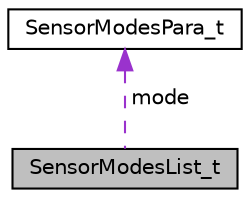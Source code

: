 digraph "SensorModesList_t"
{
  edge [fontname="Helvetica",fontsize="10",labelfontname="Helvetica",labelfontsize="10"];
  node [fontname="Helvetica",fontsize="10",shape=record];
  Node1 [label="SensorModesList_t",height=0.2,width=0.4,color="black", fillcolor="grey75", style="filled", fontcolor="black"];
  Node2 -> Node1 [dir="back",color="darkorchid3",fontsize="10",style="dashed",label=" mode" ,fontname="Helvetica"];
  Node2 [label="SensorModesPara_t",height=0.2,width=0.4,color="black", fillcolor="white", style="filled",URL="$struct_sensor_modes_para__t.html",tooltip="List of camera control parameters. "];
}
